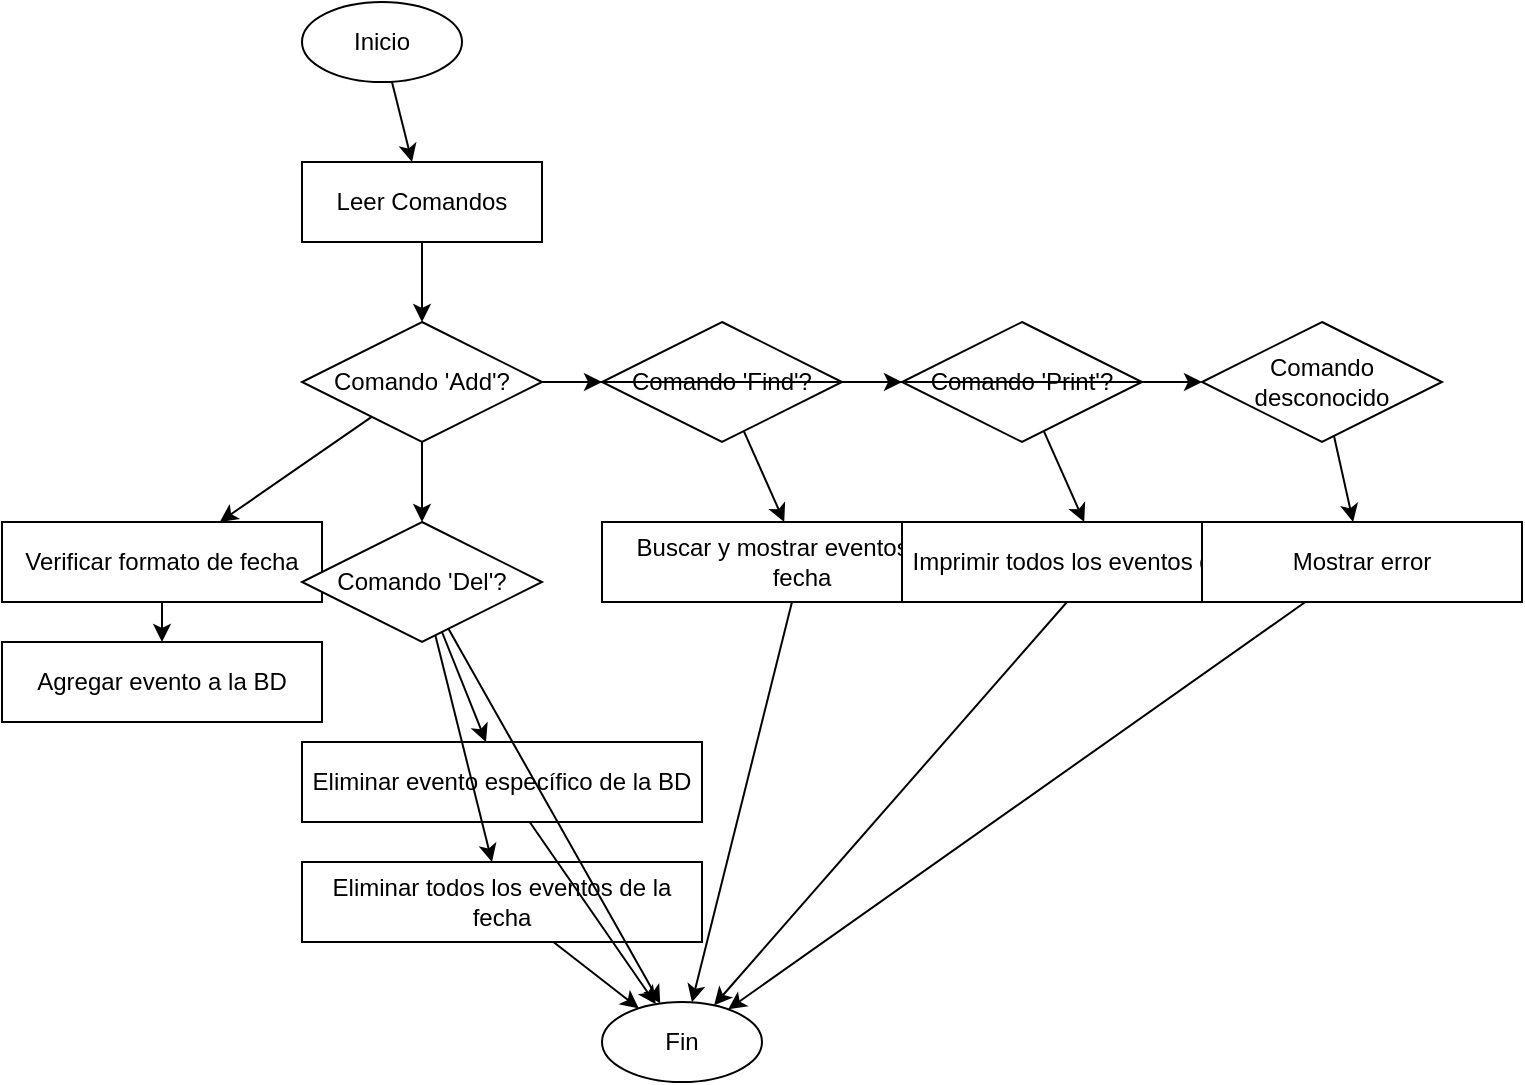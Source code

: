 <?xml version="1.0" encoding="UTF-8"?>
<mxfile>
  <diagram name="Diagrama de Flujo">
    <mxGraphModel dx="1437" dy="796" grid="1" gridSize="10" guides="1" tooltips="1" connect="1" arrows="1" fold="1" page="1" pageScale="1" pageWidth="827" pageHeight="1169" math="0" shadow="0">
      <root>
        <mxCell id="0" />
        <mxCell id="1" parent="0" />
        <mxCell id="2" value="Inicio" style="ellipse;whiteSpace=wrap;html=1;" vertex="1" parent="1">
          <mxGeometry x="350" y="50" width="80" height="40" as="geometry" />
        </mxCell>
        <mxCell id="3" value="Leer Comandos" style="rounded=0;whiteSpace=wrap;html=1;" vertex="1" parent="1">
          <mxGeometry x="350" y="130" width="120" height="40" as="geometry" />
        </mxCell>
        <mxCell id="4" value="Comando 'Add'?" style="rhombus;whiteSpace=wrap;html=1;" vertex="1" parent="1">
          <mxGeometry x="350" y="210" width="120" height="60" as="geometry" />
        </mxCell>
        <mxCell id="5" value="Verificar formato de fecha" style="rounded=0;whiteSpace=wrap;html=1;" vertex="1" parent="1">
          <mxGeometry x="200" y="310" width="160" height="40" as="geometry" />
        </mxCell>
        <mxCell id="6" value="Agregar evento a la BD" style="rounded=0;whiteSpace=wrap;html=1;" vertex="1" parent="1">
          <mxGeometry x="200" y="370" width="160" height="40" as="geometry" />
        </mxCell>
        <mxCell id="7" value="Comando 'Del'?" style="rhombus;whiteSpace=wrap;html=1;" vertex="1" parent="1">
          <mxGeometry x="350" y="310" width="120" height="60" as="geometry" />
        </mxCell>
        <mxCell id="8" value="Eliminar evento específico de la BD" style="rounded=0;whiteSpace=wrap;html=1;" vertex="1" parent="1">
          <mxGeometry x="350" y="420" width="200" height="40" as="geometry" />
        </mxCell>
        <mxCell id="9" value="Eliminar todos los eventos de la fecha" style="rounded=0;whiteSpace=wrap;html=1;" vertex="1" parent="1">
          <mxGeometry x="350" y="480" width="200" height="40" as="geometry" />
        </mxCell>
        <mxCell id="10" value="Comando 'Find'?" style="rhombus;whiteSpace=wrap;html=1;" vertex="1" parent="1">
          <mxGeometry x="500" y="210" width="120" height="60" as="geometry" />
        </mxCell>
        <mxCell id="11" value="Buscar y mostrar eventos de la fecha" style="rounded=0;whiteSpace=wrap;html=1;" vertex="1" parent="1">
          <mxGeometry x="500" y="310" width="200" height="40" as="geometry" />
        </mxCell>
        <mxCell id="12" value="Comando 'Print'?" style="rhombus;whiteSpace=wrap;html=1;" vertex="1" parent="1">
          <mxGeometry x="650" y="210" width="120" height="60" as="geometry" />
        </mxCell>
        <mxCell id="13" value="Imprimir todos los eventos de la BD" style="rounded=0;whiteSpace=wrap;html=1;" vertex="1" parent="1">
          <mxGeometry x="650" y="310" width="200" height="40" as="geometry" />
        </mxCell>
        <mxCell id="14" value="Comando desconocido" style="rhombus;whiteSpace=wrap;html=1;" vertex="1" parent="1">
          <mxGeometry x="800" y="210" width="120" height="60" as="geometry" />
        </mxCell>
        <mxCell id="15" value="Mostrar error" style="rounded=0;whiteSpace=wrap;html=1;" vertex="1" parent="1">
          <mxGeometry x="800" y="310" width="160" height="40" as="geometry" />
        </mxCell>
        <mxCell id="16" value="Fin" style="ellipse;whiteSpace=wrap;html=1;" vertex="1" parent="1">
          <mxGeometry x="500" y="550" width="80" height="40" as="geometry" />
        </mxCell>
        <mxCell id="17" edge="1" parent="1" source="2" target="3">
          <mxGeometry relative="1" as="geometry" />
        </mxCell>
        <mxCell id="18" edge="1" parent="1" source="3" target="4">
          <mxGeometry relative="1" as="geometry" />
        </mxCell>
        <mxCell id="19" edge="1" parent="1" source="4" target="5">
          <mxGeometry relative="1" as="geometry" />
        </mxCell>
        <mxCell id="20" edge="1" parent="1" source="5" target="6">
          <mxGeometry relative="1" as="geometry" />
        </mxCell>
        <mxCell id="21" edge="1" parent="1" source="4" target="7">
          <mxGeometry relative="1" as="geometry" />
        </mxCell>
        <mxCell id="22" edge="1" parent="1" source="7" target="8">
          <mxGeometry relative="1" as="geometry" />
        </mxCell>
        <mxCell id="23" edge="1" parent="1" source="7" target="9">
          <mxGeometry relative="1" as="geometry" />
        </mxCell>
        <mxCell id="24" edge="1" parent="1" source="4" target="10">
          <mxGeometry relative="1" as="geometry" />
        </mxCell>
        <mxCell id="25" edge="1" parent="1" source="10" target="11">
          <mxGeometry relative="1" as="geometry" />
        </mxCell>
        <mxCell id="26" edge="1" parent="1" source="4" target="12">
          <mxGeometry relative="1" as="geometry" />
        </mxCell>
        <mxCell id="27" edge="1" parent="1" source="12" target="13">
          <mxGeometry relative="1" as="geometry" />
        </mxCell>
        <mxCell id="28" edge="1" parent="1" source="4" target="14">
          <mxGeometry relative="1" as="geometry" />
        </mxCell>
        <mxCell id="29" edge="1" parent="1" source="14" target="15">
          <mxGeometry relative="1" as="geometry" />
        </mxCell>
        <mxCell id="30" edge="1" parent="1" source="7" target="16">
          <mxGeometry relative="1" as="geometry" />
        </mxCell>
        <mxCell id="31" edge="1" parent="1" source="8" target="16">
          <mxGeometry relative="1" as="geometry" />
        </mxCell>
        <mxCell id="32" edge="1" parent="1" source="9" target="16">
          <mxGeometry relative="1" as="geometry" />
        </mxCell>
        <mxCell id="33" edge="1" parent="1" source="11" target="16">
          <mxGeometry relative="1" as="geometry" />
        </mxCell>
        <mxCell id="34" edge="1" parent="1" source="13" target="16">
          <mxGeometry relative="1" as="geometry" />
        </mxCell>
        <mxCell id="35" edge="1" parent="1" source="15" target="16">
          <mxGeometry relative="1" as="geometry" />
        </mxCell>
      </root>
    </mxGraphModel>
  </diagram>
</mxfile>
